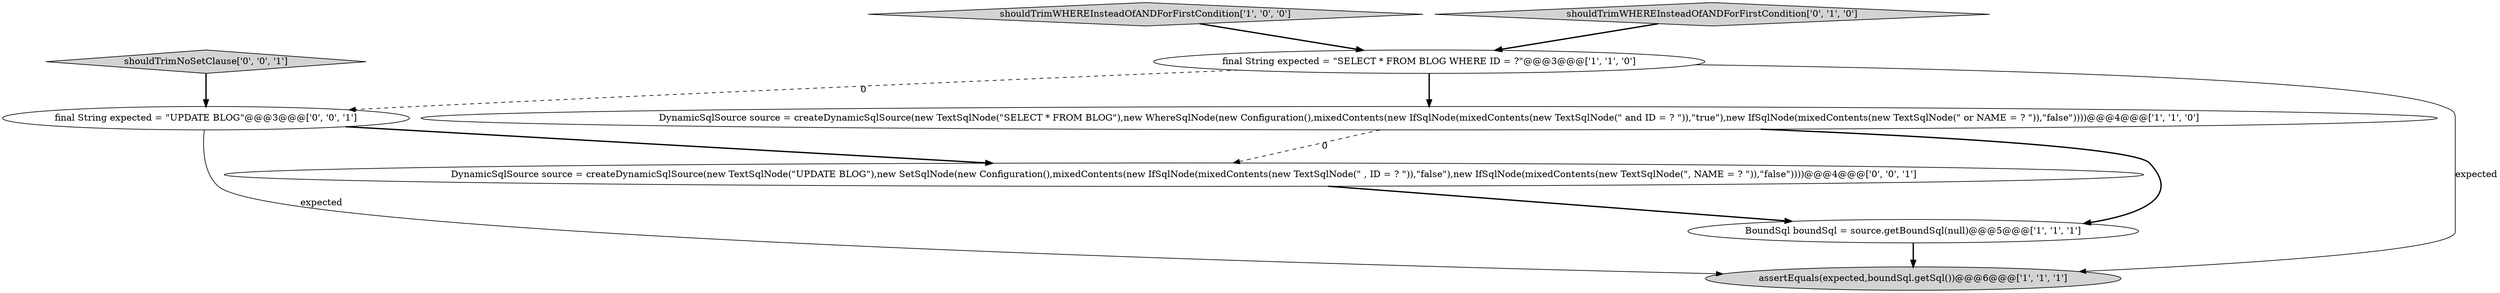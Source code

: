 digraph {
0 [style = filled, label = "DynamicSqlSource source = createDynamicSqlSource(new TextSqlNode(\"SELECT * FROM BLOG\"),new WhereSqlNode(new Configuration(),mixedContents(new IfSqlNode(mixedContents(new TextSqlNode(\" and ID = ? \")),\"true\"),new IfSqlNode(mixedContents(new TextSqlNode(\" or NAME = ? \")),\"false\"))))@@@4@@@['1', '1', '0']", fillcolor = white, shape = ellipse image = "AAA0AAABBB1BBB"];
2 [style = filled, label = "shouldTrimWHEREInsteadOfANDForFirstCondition['1', '0', '0']", fillcolor = lightgray, shape = diamond image = "AAA0AAABBB1BBB"];
1 [style = filled, label = "final String expected = \"SELECT * FROM BLOG WHERE ID = ?\"@@@3@@@['1', '1', '0']", fillcolor = white, shape = ellipse image = "AAA0AAABBB1BBB"];
4 [style = filled, label = "assertEquals(expected,boundSql.getSql())@@@6@@@['1', '1', '1']", fillcolor = lightgray, shape = ellipse image = "AAA0AAABBB1BBB"];
8 [style = filled, label = "shouldTrimNoSetClause['0', '0', '1']", fillcolor = lightgray, shape = diamond image = "AAA0AAABBB3BBB"];
7 [style = filled, label = "DynamicSqlSource source = createDynamicSqlSource(new TextSqlNode(\"UPDATE BLOG\"),new SetSqlNode(new Configuration(),mixedContents(new IfSqlNode(mixedContents(new TextSqlNode(\" , ID = ? \")),\"false\"),new IfSqlNode(mixedContents(new TextSqlNode(\", NAME = ? \")),\"false\"))))@@@4@@@['0', '0', '1']", fillcolor = white, shape = ellipse image = "AAA0AAABBB3BBB"];
6 [style = filled, label = "final String expected = \"UPDATE BLOG\"@@@3@@@['0', '0', '1']", fillcolor = white, shape = ellipse image = "AAA0AAABBB3BBB"];
5 [style = filled, label = "shouldTrimWHEREInsteadOfANDForFirstCondition['0', '1', '0']", fillcolor = lightgray, shape = diamond image = "AAA0AAABBB2BBB"];
3 [style = filled, label = "BoundSql boundSql = source.getBoundSql(null)@@@5@@@['1', '1', '1']", fillcolor = white, shape = ellipse image = "AAA0AAABBB1BBB"];
0->3 [style = bold, label=""];
6->4 [style = solid, label="expected"];
5->1 [style = bold, label=""];
8->6 [style = bold, label=""];
1->0 [style = bold, label=""];
6->7 [style = bold, label=""];
0->7 [style = dashed, label="0"];
3->4 [style = bold, label=""];
1->6 [style = dashed, label="0"];
2->1 [style = bold, label=""];
1->4 [style = solid, label="expected"];
7->3 [style = bold, label=""];
}
